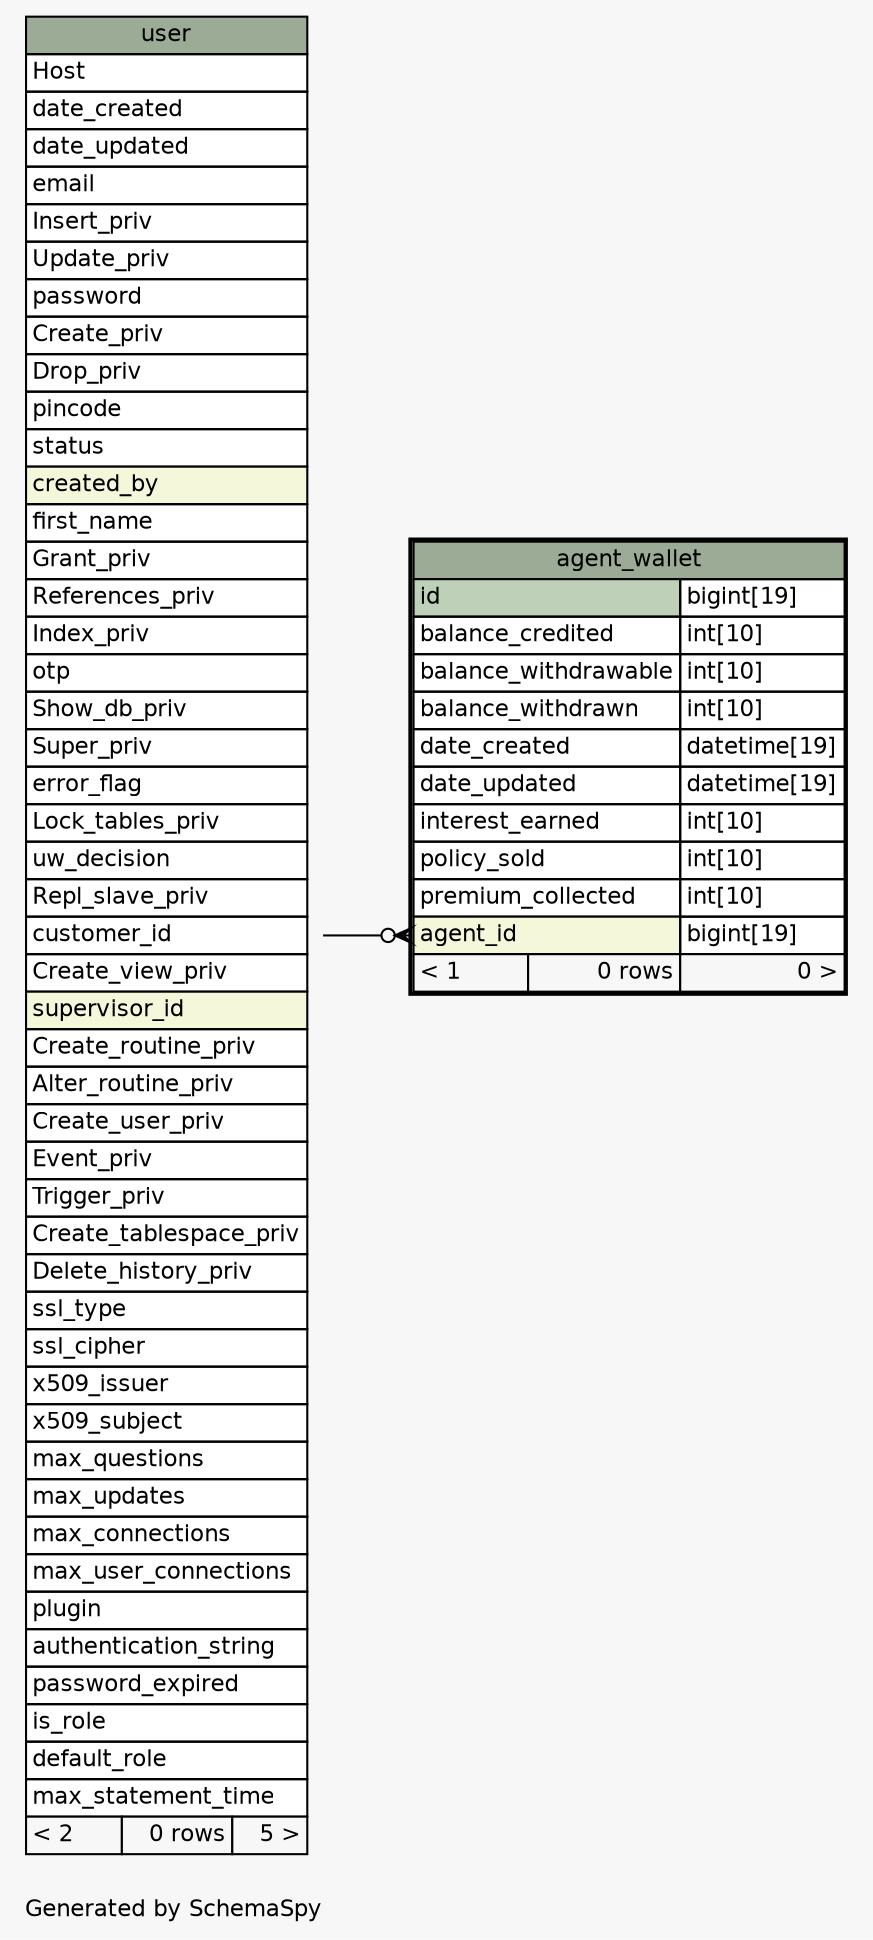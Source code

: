 // dot 6.0.1 on Linux 5.19.13-zen1-1-zen
// SchemaSpy rev 590
digraph "oneDegreeRelationshipsDiagram" {
  graph [
    rankdir="RL"
    bgcolor="#f7f7f7"
    label="\nGenerated by SchemaSpy"
    labeljust="l"
    nodesep="0.18"
    ranksep="0.46"
    fontname="Helvetica"
    fontsize="11"
  ];
  node [
    fontname="Helvetica"
    fontsize="11"
    shape="plaintext"
  ];
  edge [
    arrowsize="0.8"
  ];
  "agent_wallet":"agent_id":w -> "user":"id":e [arrowhead=none dir=back arrowtail=crowodot];
  "agent_wallet" [
    label=<
    <TABLE BORDER="2" CELLBORDER="1" CELLSPACING="0" BGCOLOR="#ffffff">
      <TR><TD COLSPAN="3" BGCOLOR="#9bab96" ALIGN="CENTER">agent_wallet</TD></TR>
      <TR><TD PORT="id" COLSPAN="2" BGCOLOR="#bed1b8" ALIGN="LEFT">id</TD><TD PORT="id.type" ALIGN="LEFT">bigint[19]</TD></TR>
      <TR><TD PORT="balance_credited" COLSPAN="2" ALIGN="LEFT">balance_credited</TD><TD PORT="balance_credited.type" ALIGN="LEFT">int[10]</TD></TR>
      <TR><TD PORT="balance_withdrawable" COLSPAN="2" ALIGN="LEFT">balance_withdrawable</TD><TD PORT="balance_withdrawable.type" ALIGN="LEFT">int[10]</TD></TR>
      <TR><TD PORT="balance_withdrawn" COLSPAN="2" ALIGN="LEFT">balance_withdrawn</TD><TD PORT="balance_withdrawn.type" ALIGN="LEFT">int[10]</TD></TR>
      <TR><TD PORT="date_created" COLSPAN="2" ALIGN="LEFT">date_created</TD><TD PORT="date_created.type" ALIGN="LEFT">datetime[19]</TD></TR>
      <TR><TD PORT="date_updated" COLSPAN="2" ALIGN="LEFT">date_updated</TD><TD PORT="date_updated.type" ALIGN="LEFT">datetime[19]</TD></TR>
      <TR><TD PORT="interest_earned" COLSPAN="2" ALIGN="LEFT">interest_earned</TD><TD PORT="interest_earned.type" ALIGN="LEFT">int[10]</TD></TR>
      <TR><TD PORT="policy_sold" COLSPAN="2" ALIGN="LEFT">policy_sold</TD><TD PORT="policy_sold.type" ALIGN="LEFT">int[10]</TD></TR>
      <TR><TD PORT="premium_collected" COLSPAN="2" ALIGN="LEFT">premium_collected</TD><TD PORT="premium_collected.type" ALIGN="LEFT">int[10]</TD></TR>
      <TR><TD PORT="agent_id" COLSPAN="2" BGCOLOR="#f4f7da" ALIGN="LEFT">agent_id</TD><TD PORT="agent_id.type" ALIGN="LEFT">bigint[19]</TD></TR>
      <TR><TD ALIGN="LEFT" BGCOLOR="#f7f7f7">&lt; 1</TD><TD ALIGN="RIGHT" BGCOLOR="#f7f7f7">0 rows</TD><TD ALIGN="RIGHT" BGCOLOR="#f7f7f7">0 &gt;</TD></TR>
    </TABLE>>
    URL="agent_wallet.html"
    tooltip="agent_wallet"
  ];
  "user" [
    label=<
    <TABLE BORDER="0" CELLBORDER="1" CELLSPACING="0" BGCOLOR="#ffffff">
      <TR><TD COLSPAN="3" BGCOLOR="#9bab96" ALIGN="CENTER">user</TD></TR>
      <TR><TD PORT="Host" COLSPAN="3" ALIGN="LEFT">Host</TD></TR>
      <TR><TD PORT="date_created" COLSPAN="3" ALIGN="LEFT">date_created</TD></TR>
      <TR><TD PORT="date_updated" COLSPAN="3" ALIGN="LEFT">date_updated</TD></TR>
      <TR><TD PORT="email" COLSPAN="3" ALIGN="LEFT">email</TD></TR>
      <TR><TD PORT="Insert_priv" COLSPAN="3" ALIGN="LEFT">Insert_priv</TD></TR>
      <TR><TD PORT="Update_priv" COLSPAN="3" ALIGN="LEFT">Update_priv</TD></TR>
      <TR><TD PORT="password" COLSPAN="3" ALIGN="LEFT">password</TD></TR>
      <TR><TD PORT="Create_priv" COLSPAN="3" ALIGN="LEFT">Create_priv</TD></TR>
      <TR><TD PORT="Drop_priv" COLSPAN="3" ALIGN="LEFT">Drop_priv</TD></TR>
      <TR><TD PORT="pincode" COLSPAN="3" ALIGN="LEFT">pincode</TD></TR>
      <TR><TD PORT="status" COLSPAN="3" ALIGN="LEFT">status</TD></TR>
      <TR><TD PORT="created_by" COLSPAN="3" BGCOLOR="#f4f7da" ALIGN="LEFT">created_by</TD></TR>
      <TR><TD PORT="first_name" COLSPAN="3" ALIGN="LEFT">first_name</TD></TR>
      <TR><TD PORT="Grant_priv" COLSPAN="3" ALIGN="LEFT">Grant_priv</TD></TR>
      <TR><TD PORT="References_priv" COLSPAN="3" ALIGN="LEFT">References_priv</TD></TR>
      <TR><TD PORT="Index_priv" COLSPAN="3" ALIGN="LEFT">Index_priv</TD></TR>
      <TR><TD PORT="otp" COLSPAN="3" ALIGN="LEFT">otp</TD></TR>
      <TR><TD PORT="Show_db_priv" COLSPAN="3" ALIGN="LEFT">Show_db_priv</TD></TR>
      <TR><TD PORT="Super_priv" COLSPAN="3" ALIGN="LEFT">Super_priv</TD></TR>
      <TR><TD PORT="error_flag" COLSPAN="3" ALIGN="LEFT">error_flag</TD></TR>
      <TR><TD PORT="Lock_tables_priv" COLSPAN="3" ALIGN="LEFT">Lock_tables_priv</TD></TR>
      <TR><TD PORT="uw_decision" COLSPAN="3" ALIGN="LEFT">uw_decision</TD></TR>
      <TR><TD PORT="Repl_slave_priv" COLSPAN="3" ALIGN="LEFT">Repl_slave_priv</TD></TR>
      <TR><TD PORT="customer_id" COLSPAN="3" ALIGN="LEFT">customer_id</TD></TR>
      <TR><TD PORT="Create_view_priv" COLSPAN="3" ALIGN="LEFT">Create_view_priv</TD></TR>
      <TR><TD PORT="supervisor_id" COLSPAN="3" BGCOLOR="#f4f7da" ALIGN="LEFT">supervisor_id</TD></TR>
      <TR><TD PORT="Create_routine_priv" COLSPAN="3" ALIGN="LEFT">Create_routine_priv</TD></TR>
      <TR><TD PORT="Alter_routine_priv" COLSPAN="3" ALIGN="LEFT">Alter_routine_priv</TD></TR>
      <TR><TD PORT="Create_user_priv" COLSPAN="3" ALIGN="LEFT">Create_user_priv</TD></TR>
      <TR><TD PORT="Event_priv" COLSPAN="3" ALIGN="LEFT">Event_priv</TD></TR>
      <TR><TD PORT="Trigger_priv" COLSPAN="3" ALIGN="LEFT">Trigger_priv</TD></TR>
      <TR><TD PORT="Create_tablespace_priv" COLSPAN="3" ALIGN="LEFT">Create_tablespace_priv</TD></TR>
      <TR><TD PORT="Delete_history_priv" COLSPAN="3" ALIGN="LEFT">Delete_history_priv</TD></TR>
      <TR><TD PORT="ssl_type" COLSPAN="3" ALIGN="LEFT">ssl_type</TD></TR>
      <TR><TD PORT="ssl_cipher" COLSPAN="3" ALIGN="LEFT">ssl_cipher</TD></TR>
      <TR><TD PORT="x509_issuer" COLSPAN="3" ALIGN="LEFT">x509_issuer</TD></TR>
      <TR><TD PORT="x509_subject" COLSPAN="3" ALIGN="LEFT">x509_subject</TD></TR>
      <TR><TD PORT="max_questions" COLSPAN="3" ALIGN="LEFT">max_questions</TD></TR>
      <TR><TD PORT="max_updates" COLSPAN="3" ALIGN="LEFT">max_updates</TD></TR>
      <TR><TD PORT="max_connections" COLSPAN="3" ALIGN="LEFT">max_connections</TD></TR>
      <TR><TD PORT="max_user_connections" COLSPAN="3" ALIGN="LEFT">max_user_connections</TD></TR>
      <TR><TD PORT="plugin" COLSPAN="3" ALIGN="LEFT">plugin</TD></TR>
      <TR><TD PORT="authentication_string" COLSPAN="3" ALIGN="LEFT">authentication_string</TD></TR>
      <TR><TD PORT="password_expired" COLSPAN="3" ALIGN="LEFT">password_expired</TD></TR>
      <TR><TD PORT="is_role" COLSPAN="3" ALIGN="LEFT">is_role</TD></TR>
      <TR><TD PORT="default_role" COLSPAN="3" ALIGN="LEFT">default_role</TD></TR>
      <TR><TD PORT="max_statement_time" COLSPAN="3" ALIGN="LEFT">max_statement_time</TD></TR>
      <TR><TD ALIGN="LEFT" BGCOLOR="#f7f7f7">&lt; 2</TD><TD ALIGN="RIGHT" BGCOLOR="#f7f7f7">0 rows</TD><TD ALIGN="RIGHT" BGCOLOR="#f7f7f7">5 &gt;</TD></TR>
    </TABLE>>
    URL="user.html"
    tooltip="user"
  ];
}
